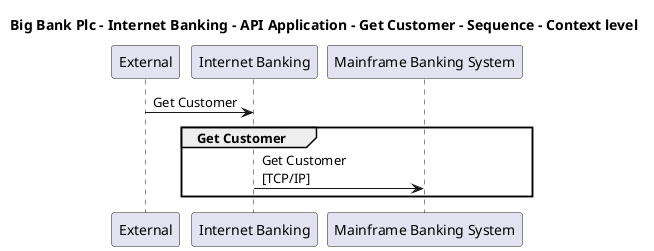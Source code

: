 @startuml

title Big Bank Plc - Internet Banking - API Application - Get Customer - Sequence - Context level

participant "External" as C4InterFlow.SoftwareSystems.ExternalSystem
participant "Internet Banking" as BigBankPlc.SoftwareSystems.InternetBanking
participant "Mainframe Banking System" as BigBankPlc.SoftwareSystems.MainframeBankingSystem

C4InterFlow.SoftwareSystems.ExternalSystem -> BigBankPlc.SoftwareSystems.InternetBanking : Get Customer
group Get Customer
BigBankPlc.SoftwareSystems.InternetBanking -> BigBankPlc.SoftwareSystems.MainframeBankingSystem : Get Customer\n[TCP/IP]
end


@enduml

